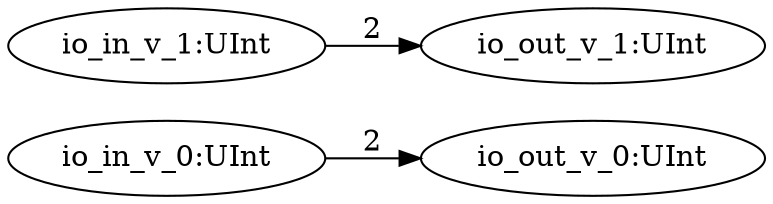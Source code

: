digraph ZeroWidthTest_AssignBundleComp_1{
rankdir = LR;
  io_out_v_0[label="io_out_v_0:UInt"];
  io_in_v_0[label="io_in_v_0:UInt"];
  io_out_v_1[label="io_out_v_1:UInt"];
  io_in_v_1[label="io_in_v_1:UInt"];
  io_in_v_0 -> io_out_v_0[label="2"];
  io_in_v_1 -> io_out_v_1[label="2"];
}